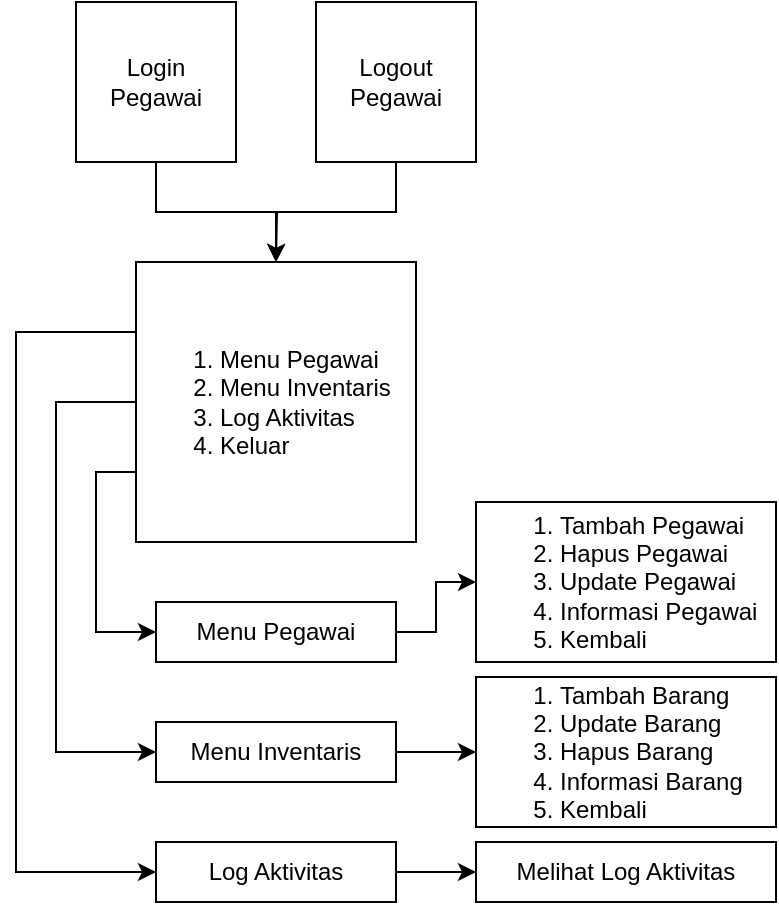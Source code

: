 <mxfile version="16.0.0" type="device"><diagram id="YbG9Hif5lUJ16rlOy7ju" name="Page-1"><mxGraphModel dx="1102" dy="905" grid="1" gridSize="10" guides="1" tooltips="1" connect="1" arrows="1" fold="1" page="1" pageScale="1" pageWidth="827" pageHeight="1169" math="0" shadow="0"><root><mxCell id="0"/><mxCell id="1" parent="0"/><mxCell id="VUXrErztkpycs-g3Zqas-14" style="edgeStyle=orthogonalEdgeStyle;rounded=0;orthogonalLoop=1;jettySize=auto;html=1;exitX=0.5;exitY=1;exitDx=0;exitDy=0;entryX=0.5;entryY=0;entryDx=0;entryDy=0;" parent="1" source="VUXrErztkpycs-g3Zqas-1" target="VUXrErztkpycs-g3Zqas-2" edge="1"><mxGeometry relative="1" as="geometry"/></mxCell><mxCell id="VUXrErztkpycs-g3Zqas-1" value="Login Pegawai" style="whiteSpace=wrap;html=1;aspect=fixed;" parent="1" vertex="1"><mxGeometry x="50" y="30" width="80" height="80" as="geometry"/></mxCell><mxCell id="VUXrErztkpycs-g3Zqas-15" style="edgeStyle=orthogonalEdgeStyle;rounded=0;orthogonalLoop=1;jettySize=auto;html=1;exitX=0;exitY=0.75;exitDx=0;exitDy=0;entryX=0;entryY=0.5;entryDx=0;entryDy=0;" parent="1" source="VUXrErztkpycs-g3Zqas-2" target="VUXrErztkpycs-g3Zqas-5" edge="1"><mxGeometry relative="1" as="geometry"/></mxCell><mxCell id="VUXrErztkpycs-g3Zqas-16" style="edgeStyle=orthogonalEdgeStyle;rounded=0;orthogonalLoop=1;jettySize=auto;html=1;exitX=0;exitY=0.5;exitDx=0;exitDy=0;entryX=0;entryY=0.5;entryDx=0;entryDy=0;" parent="1" source="VUXrErztkpycs-g3Zqas-2" target="VUXrErztkpycs-g3Zqas-6" edge="1"><mxGeometry relative="1" as="geometry"><Array as="points"><mxPoint x="40" y="230"/><mxPoint x="40" y="405"/></Array></mxGeometry></mxCell><mxCell id="VUXrErztkpycs-g3Zqas-17" style="edgeStyle=orthogonalEdgeStyle;rounded=0;orthogonalLoop=1;jettySize=auto;html=1;exitX=0;exitY=0.25;exitDx=0;exitDy=0;entryX=0;entryY=0.5;entryDx=0;entryDy=0;" parent="1" source="VUXrErztkpycs-g3Zqas-2" target="VUXrErztkpycs-g3Zqas-7" edge="1"><mxGeometry relative="1" as="geometry"><Array as="points"><mxPoint x="20" y="195"/><mxPoint x="20" y="465"/></Array></mxGeometry></mxCell><mxCell id="VUXrErztkpycs-g3Zqas-2" value="&lt;div&gt;&lt;ol&gt;&lt;li&gt;Menu Pegawai&lt;/li&gt;&lt;li&gt;Menu Inventaris&lt;/li&gt;&lt;li&gt;Log Aktivitas&lt;/li&gt;&lt;li&gt;Keluar&lt;/li&gt;&lt;/ol&gt;&lt;/div&gt;" style="whiteSpace=wrap;html=1;aspect=fixed;align=left;" parent="1" vertex="1"><mxGeometry x="80" y="160" width="140" height="140" as="geometry"/></mxCell><mxCell id="VUXrErztkpycs-g3Zqas-22" style="edgeStyle=orthogonalEdgeStyle;rounded=0;orthogonalLoop=1;jettySize=auto;html=1;exitX=1;exitY=0.5;exitDx=0;exitDy=0;entryX=0;entryY=0.5;entryDx=0;entryDy=0;" parent="1" source="VUXrErztkpycs-g3Zqas-5" target="VUXrErztkpycs-g3Zqas-19" edge="1"><mxGeometry relative="1" as="geometry"/></mxCell><mxCell id="VUXrErztkpycs-g3Zqas-5" value="Menu Pegawai" style="rounded=0;whiteSpace=wrap;html=1;" parent="1" vertex="1"><mxGeometry x="90" y="330" width="120" height="30" as="geometry"/></mxCell><mxCell id="VUXrErztkpycs-g3Zqas-23" style="edgeStyle=orthogonalEdgeStyle;rounded=0;orthogonalLoop=1;jettySize=auto;html=1;exitX=1;exitY=0.5;exitDx=0;exitDy=0;entryX=0;entryY=0.5;entryDx=0;entryDy=0;" parent="1" source="VUXrErztkpycs-g3Zqas-6" target="VUXrErztkpycs-g3Zqas-20" edge="1"><mxGeometry relative="1" as="geometry"/></mxCell><mxCell id="VUXrErztkpycs-g3Zqas-6" value="Menu Inventaris" style="rounded=0;whiteSpace=wrap;html=1;" parent="1" vertex="1"><mxGeometry x="90" y="390" width="120" height="30" as="geometry"/></mxCell><mxCell id="VUXrErztkpycs-g3Zqas-24" style="edgeStyle=orthogonalEdgeStyle;rounded=0;orthogonalLoop=1;jettySize=auto;html=1;exitX=1;exitY=0.5;exitDx=0;exitDy=0;entryX=0;entryY=0.5;entryDx=0;entryDy=0;" parent="1" source="VUXrErztkpycs-g3Zqas-7" target="VUXrErztkpycs-g3Zqas-21" edge="1"><mxGeometry relative="1" as="geometry"/></mxCell><mxCell id="VUXrErztkpycs-g3Zqas-7" value="Log Aktivitas" style="rounded=0;whiteSpace=wrap;html=1;" parent="1" vertex="1"><mxGeometry x="90" y="450" width="120" height="30" as="geometry"/></mxCell><mxCell id="VUXrErztkpycs-g3Zqas-19" value="&lt;ol&gt;&lt;li&gt;Tambah Pegawai&lt;/li&gt;&lt;li&gt;Hapus Pegawai&lt;/li&gt;&lt;li&gt;Update Pegawai&lt;/li&gt;&lt;li&gt;Informasi Pegawai&lt;/li&gt;&lt;li&gt;Kembali&lt;/li&gt;&lt;/ol&gt;" style="rounded=0;whiteSpace=wrap;html=1;align=left;" parent="1" vertex="1"><mxGeometry x="250" y="280" width="150" height="80" as="geometry"/></mxCell><mxCell id="VUXrErztkpycs-g3Zqas-20" value="&lt;ol&gt;&lt;li&gt;Tambah Barang&lt;/li&gt;&lt;li&gt;Update Barang&lt;/li&gt;&lt;li&gt;Hapus Barang&lt;/li&gt;&lt;li&gt;Informasi Barang&lt;/li&gt;&lt;li&gt;Kembali&lt;/li&gt;&lt;/ol&gt;" style="rounded=0;whiteSpace=wrap;html=1;align=left;" parent="1" vertex="1"><mxGeometry x="250" y="367.5" width="150" height="75" as="geometry"/></mxCell><mxCell id="VUXrErztkpycs-g3Zqas-21" value="Melihat Log Aktivitas" style="rounded=0;whiteSpace=wrap;html=1;" parent="1" vertex="1"><mxGeometry x="250" y="450" width="150" height="30" as="geometry"/></mxCell><mxCell id="-N6tTEzh4zOjUOrbLp_u-2" style="edgeStyle=orthogonalEdgeStyle;rounded=0;orthogonalLoop=1;jettySize=auto;html=1;exitX=0.5;exitY=1;exitDx=0;exitDy=0;" parent="1" source="-N6tTEzh4zOjUOrbLp_u-1" edge="1"><mxGeometry relative="1" as="geometry"><mxPoint x="150" y="160" as="targetPoint"/></mxGeometry></mxCell><mxCell id="-N6tTEzh4zOjUOrbLp_u-1" value="Logout Pegawai" style="whiteSpace=wrap;html=1;aspect=fixed;" parent="1" vertex="1"><mxGeometry x="170" y="30" width="80" height="80" as="geometry"/></mxCell></root></mxGraphModel></diagram></mxfile>